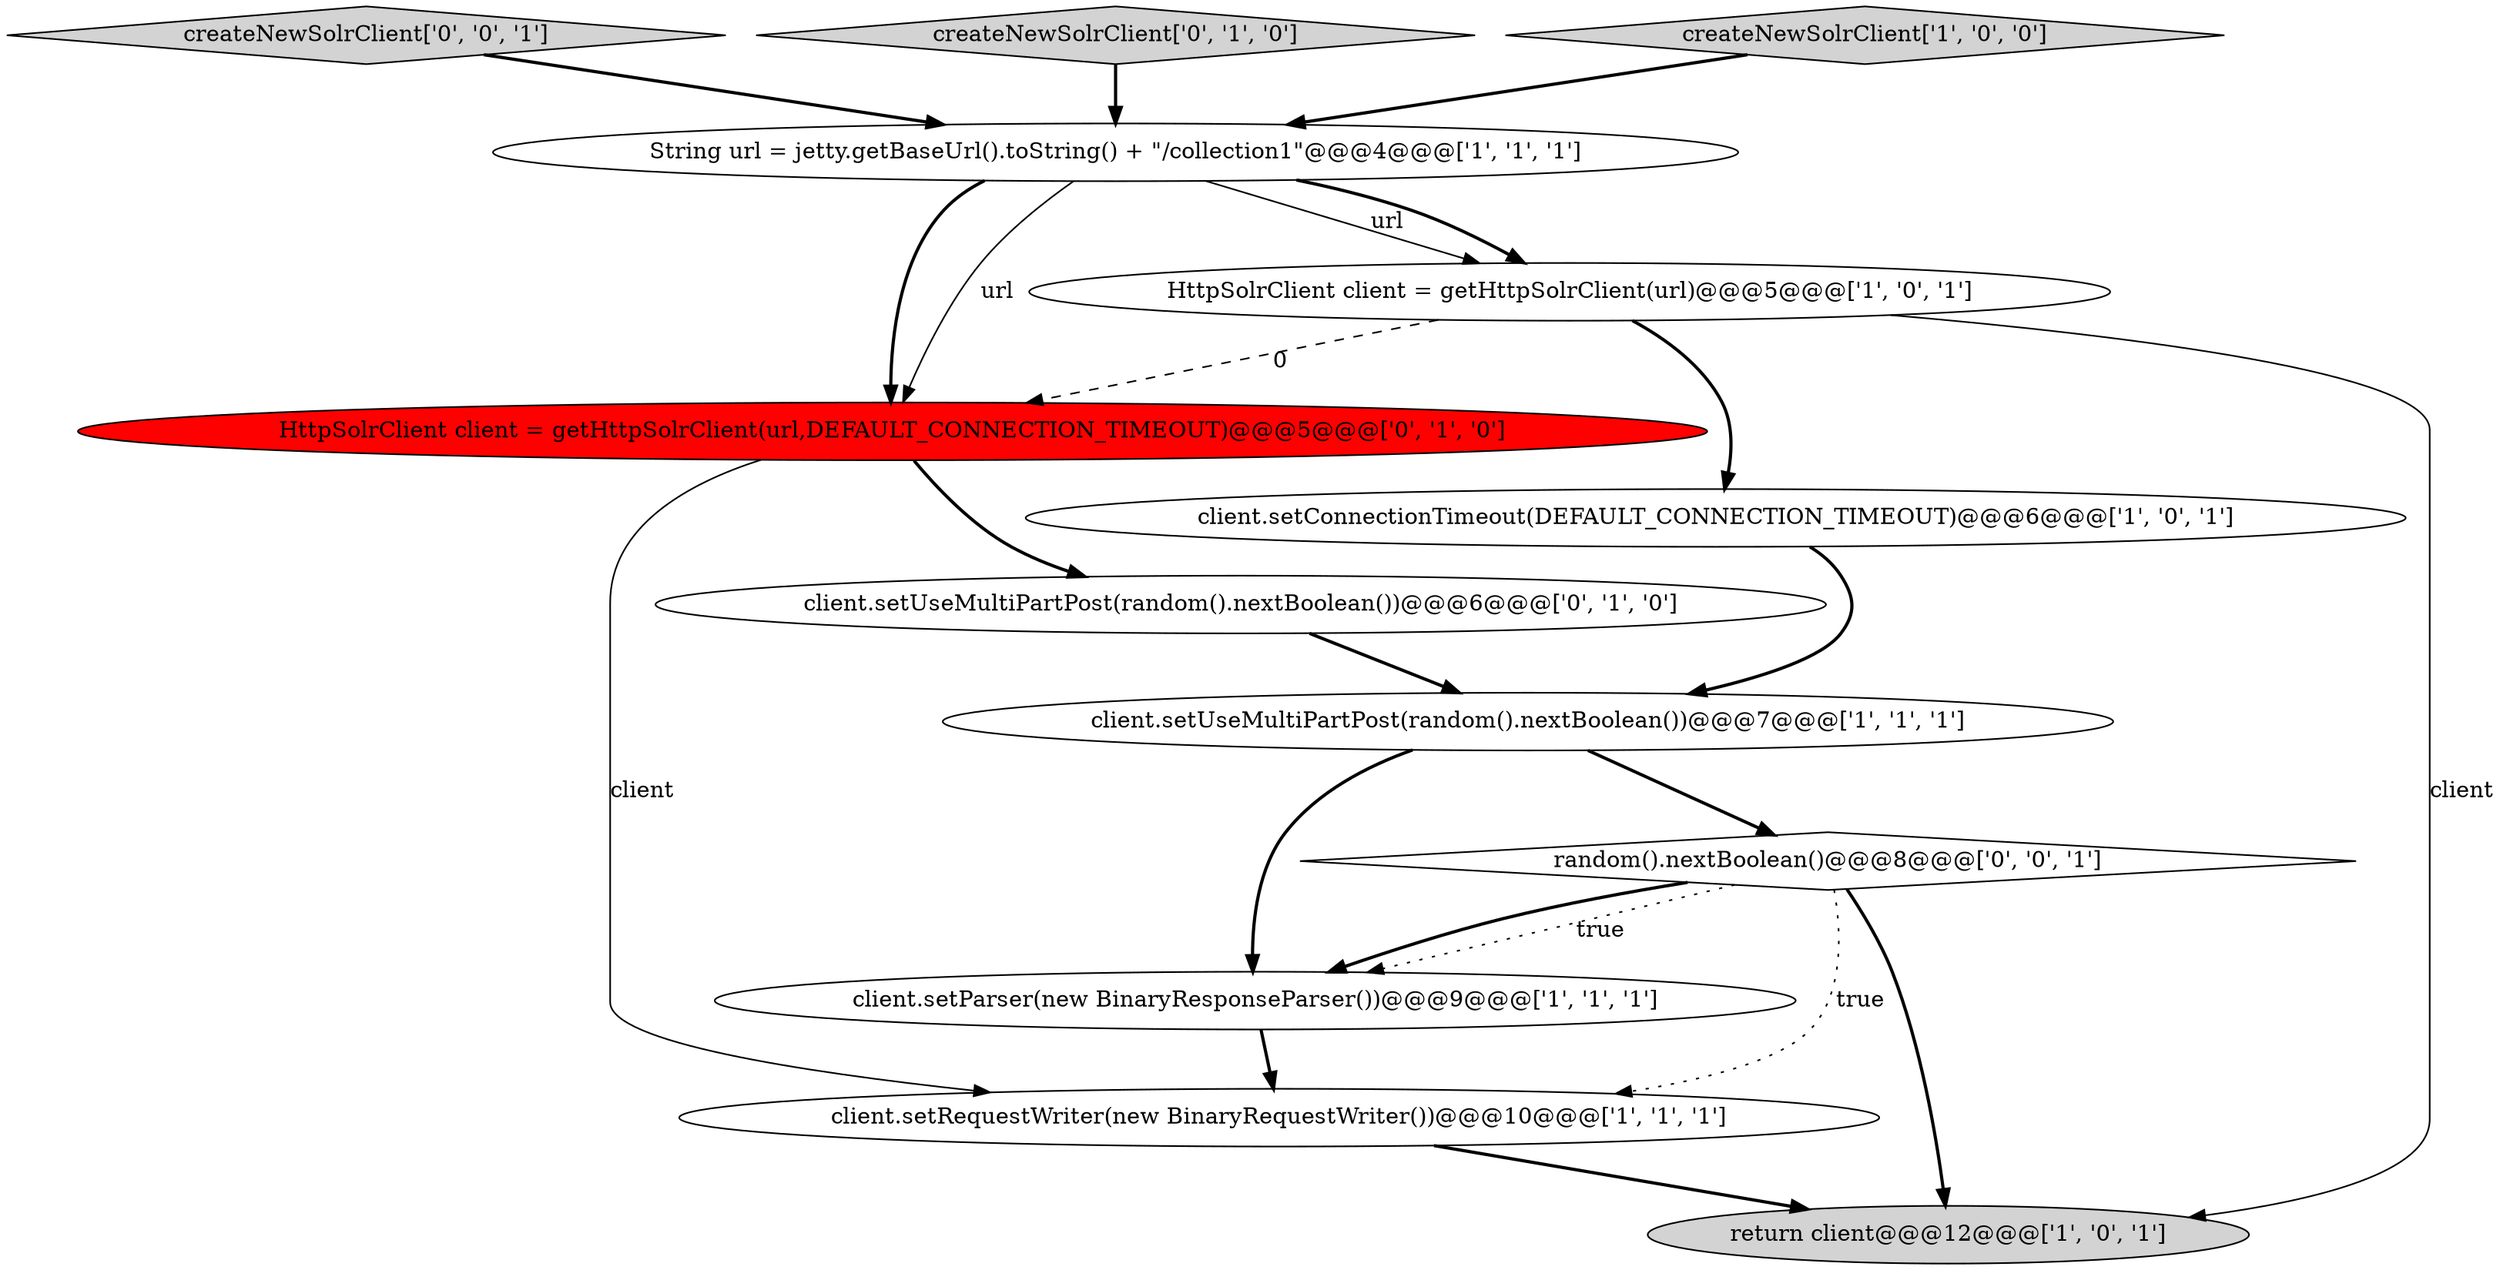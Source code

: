 digraph {
0 [style = filled, label = "HttpSolrClient client = getHttpSolrClient(url)@@@5@@@['1', '0', '1']", fillcolor = white, shape = ellipse image = "AAA0AAABBB1BBB"];
4 [style = filled, label = "client.setRequestWriter(new BinaryRequestWriter())@@@10@@@['1', '1', '1']", fillcolor = white, shape = ellipse image = "AAA0AAABBB1BBB"];
11 [style = filled, label = "createNewSolrClient['0', '0', '1']", fillcolor = lightgray, shape = diamond image = "AAA0AAABBB3BBB"];
7 [style = filled, label = "String url = jetty.getBaseUrl().toString() + \"/collection1\"@@@4@@@['1', '1', '1']", fillcolor = white, shape = ellipse image = "AAA0AAABBB1BBB"];
8 [style = filled, label = "client.setUseMultiPartPost(random().nextBoolean())@@@6@@@['0', '1', '0']", fillcolor = white, shape = ellipse image = "AAA0AAABBB2BBB"];
9 [style = filled, label = "createNewSolrClient['0', '1', '0']", fillcolor = lightgray, shape = diamond image = "AAA0AAABBB2BBB"];
6 [style = filled, label = "createNewSolrClient['1', '0', '0']", fillcolor = lightgray, shape = diamond image = "AAA0AAABBB1BBB"];
10 [style = filled, label = "HttpSolrClient client = getHttpSolrClient(url,DEFAULT_CONNECTION_TIMEOUT)@@@5@@@['0', '1', '0']", fillcolor = red, shape = ellipse image = "AAA1AAABBB2BBB"];
5 [style = filled, label = "return client@@@12@@@['1', '0', '1']", fillcolor = lightgray, shape = ellipse image = "AAA0AAABBB1BBB"];
1 [style = filled, label = "client.setConnectionTimeout(DEFAULT_CONNECTION_TIMEOUT)@@@6@@@['1', '0', '1']", fillcolor = white, shape = ellipse image = "AAA0AAABBB1BBB"];
3 [style = filled, label = "client.setParser(new BinaryResponseParser())@@@9@@@['1', '1', '1']", fillcolor = white, shape = ellipse image = "AAA0AAABBB1BBB"];
2 [style = filled, label = "client.setUseMultiPartPost(random().nextBoolean())@@@7@@@['1', '1', '1']", fillcolor = white, shape = ellipse image = "AAA0AAABBB1BBB"];
12 [style = filled, label = "random().nextBoolean()@@@8@@@['0', '0', '1']", fillcolor = white, shape = diamond image = "AAA0AAABBB3BBB"];
12->3 [style = dotted, label="true"];
12->5 [style = bold, label=""];
7->10 [style = bold, label=""];
2->3 [style = bold, label=""];
7->0 [style = solid, label="url"];
7->0 [style = bold, label=""];
9->7 [style = bold, label=""];
3->4 [style = bold, label=""];
0->10 [style = dashed, label="0"];
10->4 [style = solid, label="client"];
2->12 [style = bold, label=""];
0->5 [style = solid, label="client"];
10->8 [style = bold, label=""];
8->2 [style = bold, label=""];
0->1 [style = bold, label=""];
1->2 [style = bold, label=""];
12->3 [style = bold, label=""];
12->4 [style = dotted, label="true"];
6->7 [style = bold, label=""];
7->10 [style = solid, label="url"];
4->5 [style = bold, label=""];
11->7 [style = bold, label=""];
}
